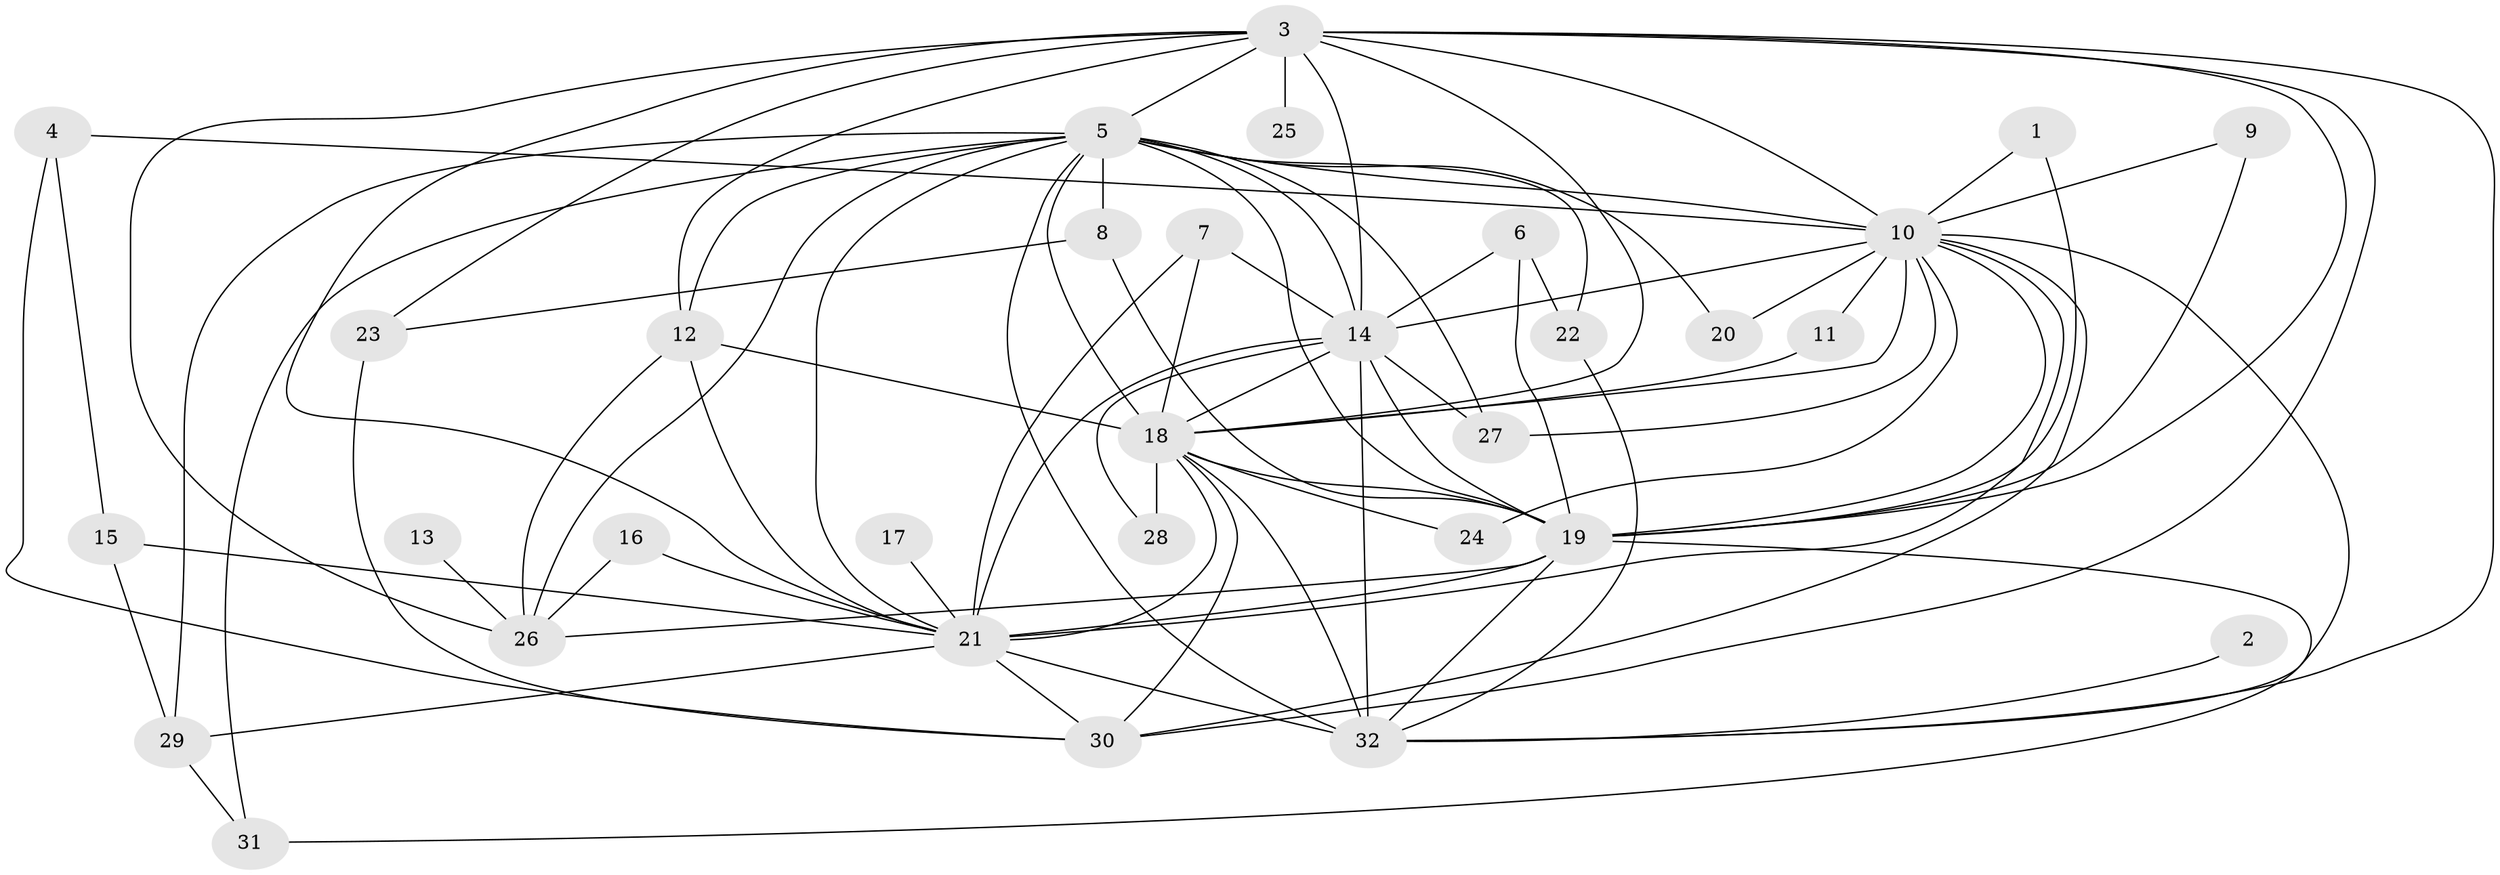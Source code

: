 // original degree distribution, {15: 0.046875, 19: 0.046875, 14: 0.015625, 16: 0.015625, 17: 0.015625, 22: 0.015625, 6: 0.015625, 2: 0.578125, 3: 0.203125, 5: 0.015625, 4: 0.015625, 7: 0.015625}
// Generated by graph-tools (version 1.1) at 2025/01/03/09/25 03:01:24]
// undirected, 32 vertices, 84 edges
graph export_dot {
graph [start="1"]
  node [color=gray90,style=filled];
  1;
  2;
  3;
  4;
  5;
  6;
  7;
  8;
  9;
  10;
  11;
  12;
  13;
  14;
  15;
  16;
  17;
  18;
  19;
  20;
  21;
  22;
  23;
  24;
  25;
  26;
  27;
  28;
  29;
  30;
  31;
  32;
  1 -- 10 [weight=1.0];
  1 -- 19 [weight=1.0];
  2 -- 32 [weight=1.0];
  3 -- 5 [weight=3.0];
  3 -- 10 [weight=1.0];
  3 -- 12 [weight=1.0];
  3 -- 14 [weight=1.0];
  3 -- 18 [weight=1.0];
  3 -- 19 [weight=1.0];
  3 -- 21 [weight=1.0];
  3 -- 23 [weight=1.0];
  3 -- 25 [weight=1.0];
  3 -- 26 [weight=1.0];
  3 -- 30 [weight=1.0];
  3 -- 32 [weight=2.0];
  4 -- 10 [weight=1.0];
  4 -- 15 [weight=1.0];
  4 -- 30 [weight=1.0];
  5 -- 8 [weight=1.0];
  5 -- 10 [weight=4.0];
  5 -- 12 [weight=1.0];
  5 -- 14 [weight=3.0];
  5 -- 18 [weight=5.0];
  5 -- 19 [weight=5.0];
  5 -- 20 [weight=2.0];
  5 -- 21 [weight=4.0];
  5 -- 22 [weight=1.0];
  5 -- 26 [weight=1.0];
  5 -- 27 [weight=1.0];
  5 -- 29 [weight=3.0];
  5 -- 31 [weight=1.0];
  5 -- 32 [weight=4.0];
  6 -- 14 [weight=1.0];
  6 -- 19 [weight=1.0];
  6 -- 22 [weight=1.0];
  7 -- 14 [weight=1.0];
  7 -- 18 [weight=1.0];
  7 -- 21 [weight=1.0];
  8 -- 19 [weight=1.0];
  8 -- 23 [weight=1.0];
  9 -- 10 [weight=1.0];
  9 -- 19 [weight=1.0];
  10 -- 11 [weight=1.0];
  10 -- 14 [weight=1.0];
  10 -- 18 [weight=2.0];
  10 -- 19 [weight=1.0];
  10 -- 20 [weight=1.0];
  10 -- 21 [weight=1.0];
  10 -- 24 [weight=1.0];
  10 -- 27 [weight=1.0];
  10 -- 30 [weight=1.0];
  10 -- 32 [weight=1.0];
  11 -- 18 [weight=1.0];
  12 -- 18 [weight=1.0];
  12 -- 21 [weight=1.0];
  12 -- 26 [weight=1.0];
  13 -- 26 [weight=1.0];
  14 -- 18 [weight=1.0];
  14 -- 19 [weight=1.0];
  14 -- 21 [weight=3.0];
  14 -- 27 [weight=1.0];
  14 -- 28 [weight=1.0];
  14 -- 32 [weight=1.0];
  15 -- 21 [weight=1.0];
  15 -- 29 [weight=1.0];
  16 -- 21 [weight=1.0];
  16 -- 26 [weight=1.0];
  17 -- 21 [weight=1.0];
  18 -- 19 [weight=1.0];
  18 -- 21 [weight=2.0];
  18 -- 24 [weight=1.0];
  18 -- 28 [weight=1.0];
  18 -- 30 [weight=1.0];
  18 -- 32 [weight=1.0];
  19 -- 21 [weight=1.0];
  19 -- 26 [weight=1.0];
  19 -- 31 [weight=1.0];
  19 -- 32 [weight=1.0];
  21 -- 29 [weight=1.0];
  21 -- 30 [weight=1.0];
  21 -- 32 [weight=2.0];
  22 -- 32 [weight=1.0];
  23 -- 30 [weight=1.0];
  29 -- 31 [weight=1.0];
}
